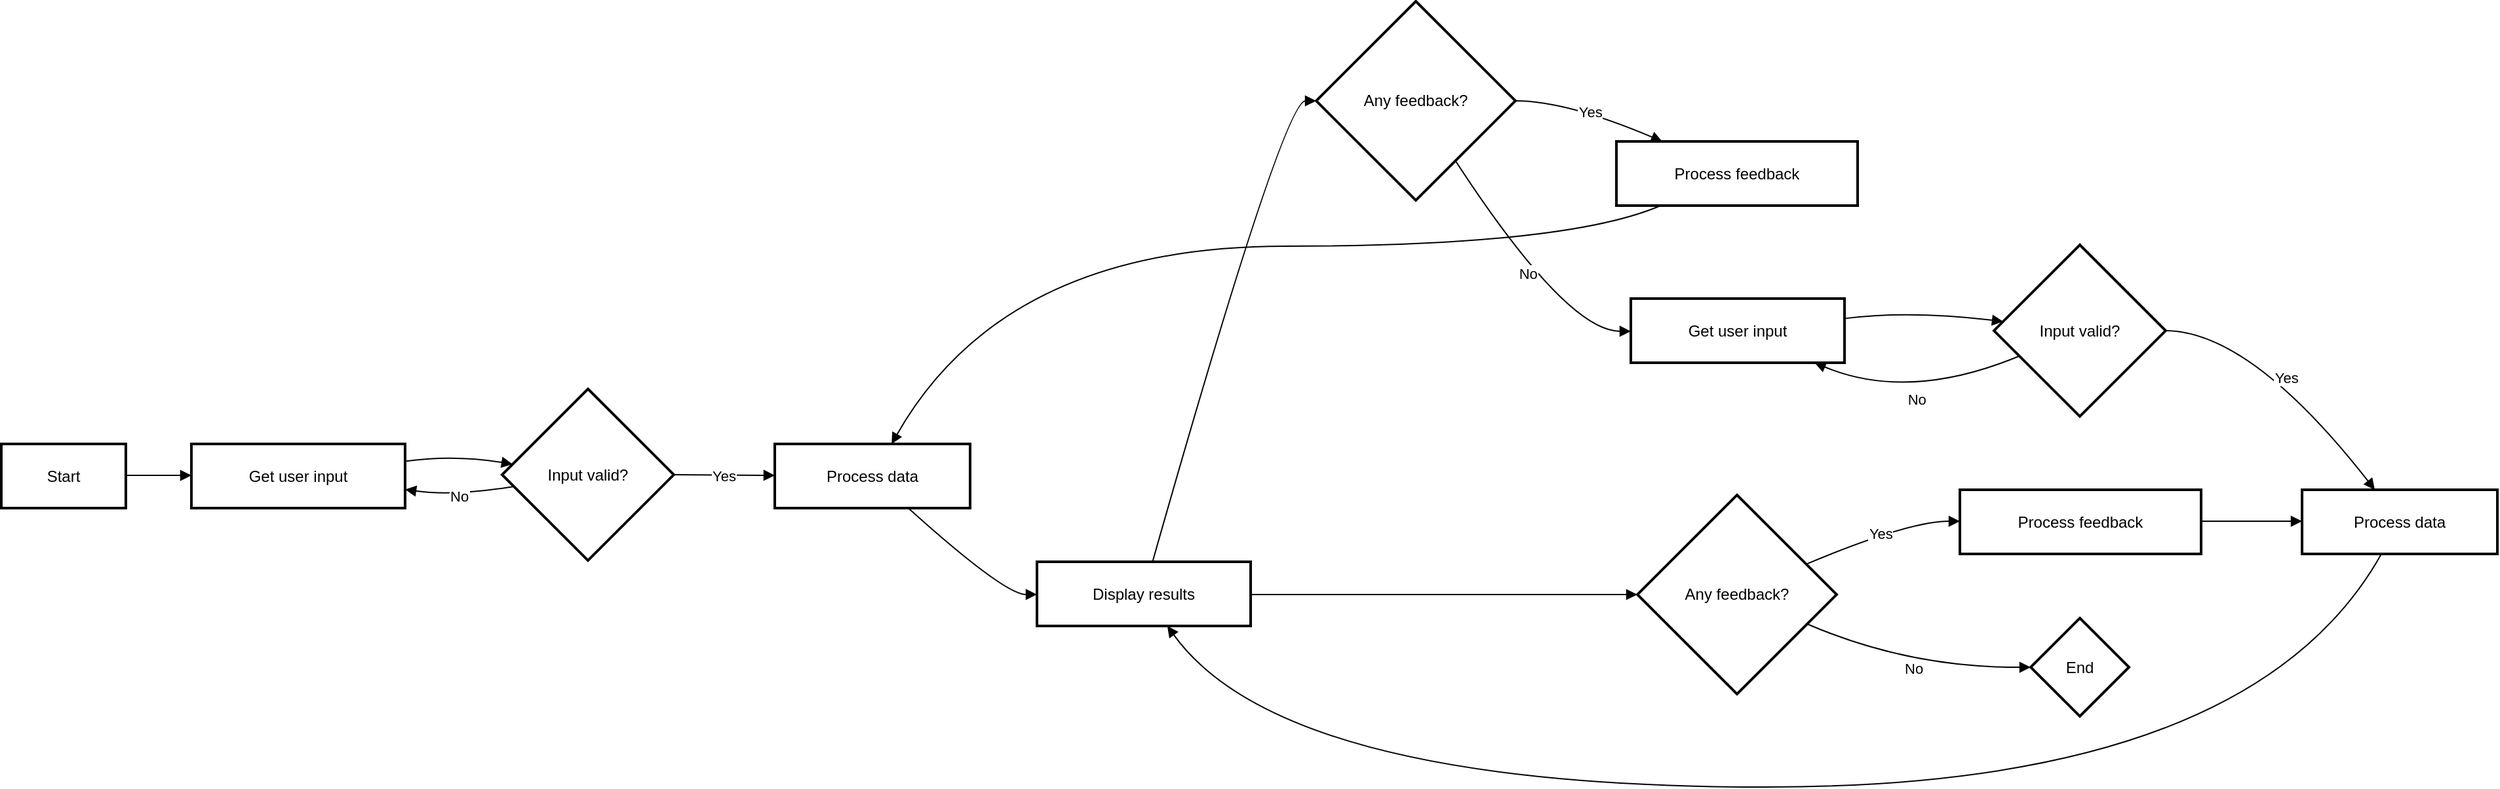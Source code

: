 <mxfile version="24.7.14">
  <diagram name="Page-1" id="ma8u84As4GNfBqGpcYRG">
    <mxGraphModel>
      <root>
        <mxCell id="0" />
        <mxCell id="1" parent="0" />
        <mxCell id="2" value="Start" style="whiteSpace=wrap;strokeWidth=2;" vertex="1" parent="1">
          <mxGeometry x="8" y="346" width="95" height="49" as="geometry" />
        </mxCell>
        <mxCell id="3" value="Get user input" style="whiteSpace=wrap;strokeWidth=2;" vertex="1" parent="1">
          <mxGeometry x="153" y="346" width="163" height="49" as="geometry" />
        </mxCell>
        <mxCell id="4" value="Input valid?" style="rhombus;strokeWidth=2;whiteSpace=wrap;" vertex="1" parent="1">
          <mxGeometry x="390" y="304" width="131" height="131" as="geometry" />
        </mxCell>
        <mxCell id="5" value="Process data" style="whiteSpace=wrap;strokeWidth=2;" vertex="1" parent="1">
          <mxGeometry x="598" y="346" width="149" height="49" as="geometry" />
        </mxCell>
        <mxCell id="6" value="Display results" style="whiteSpace=wrap;strokeWidth=2;" vertex="1" parent="1">
          <mxGeometry x="798" y="436" width="163" height="49" as="geometry" />
        </mxCell>
        <mxCell id="7" value="Any feedback?" style="rhombus;strokeWidth=2;whiteSpace=wrap;" vertex="1" parent="1">
          <mxGeometry x="1011" y="8" width="152" height="152" as="geometry" />
        </mxCell>
        <mxCell id="8" value="Process feedback" style="whiteSpace=wrap;strokeWidth=2;" vertex="1" parent="1">
          <mxGeometry x="1240" y="115" width="184" height="49" as="geometry" />
        </mxCell>
        <mxCell id="9" value="Get user input" style="whiteSpace=wrap;strokeWidth=2;" vertex="1" parent="1">
          <mxGeometry x="1251" y="235" width="163" height="49" as="geometry" />
        </mxCell>
        <mxCell id="10" value="Input valid?" style="rhombus;strokeWidth=2;whiteSpace=wrap;" vertex="1" parent="1">
          <mxGeometry x="1528" y="194" width="131" height="131" as="geometry" />
        </mxCell>
        <mxCell id="11" value="Process data" style="whiteSpace=wrap;strokeWidth=2;" vertex="1" parent="1">
          <mxGeometry x="1763" y="381" width="149" height="49" as="geometry" />
        </mxCell>
        <mxCell id="12" value="Any feedback?" style="rhombus;strokeWidth=2;whiteSpace=wrap;" vertex="1" parent="1">
          <mxGeometry x="1256" y="385" width="152" height="152" as="geometry" />
        </mxCell>
        <mxCell id="13" value="Process feedback" style="whiteSpace=wrap;strokeWidth=2;" vertex="1" parent="1">
          <mxGeometry x="1502" y="381" width="184" height="49" as="geometry" />
        </mxCell>
        <mxCell id="14" value="End" style="rhombus;strokeWidth=2;whiteSpace=wrap;" vertex="1" parent="1">
          <mxGeometry x="1556" y="479" width="75" height="75" as="geometry" />
        </mxCell>
        <mxCell id="15" value="" style="curved=1;startArrow=none;endArrow=block;exitX=1;exitY=0.49;entryX=0;entryY=0.49;" edge="1" parent="1" source="2" target="3">
          <mxGeometry relative="1" as="geometry">
            <Array as="points" />
          </mxGeometry>
        </mxCell>
        <mxCell id="16" value="" style="curved=1;startArrow=none;endArrow=block;exitX=1;exitY=0.27;entryX=0;entryY=0.43;" edge="1" parent="1" source="3" target="4">
          <mxGeometry relative="1" as="geometry">
            <Array as="points">
              <mxPoint x="353" y="354" />
            </Array>
          </mxGeometry>
        </mxCell>
        <mxCell id="17" value="No" style="curved=1;startArrow=none;endArrow=block;exitX=0;exitY=0.58;entryX=1;entryY=0.71;" edge="1" parent="1" source="4" target="3">
          <mxGeometry relative="1" as="geometry">
            <Array as="points">
              <mxPoint x="353" y="386" />
            </Array>
          </mxGeometry>
        </mxCell>
        <mxCell id="18" value="Yes" style="curved=1;startArrow=none;endArrow=block;exitX=1;exitY=0.5;entryX=0;entryY=0.49;" edge="1" parent="1" source="4" target="5">
          <mxGeometry relative="1" as="geometry">
            <Array as="points" />
          </mxGeometry>
        </mxCell>
        <mxCell id="19" value="" style="curved=1;startArrow=none;endArrow=block;exitX=0.68;exitY=0.99;entryX=0;entryY=0.51;" edge="1" parent="1" source="5" target="6">
          <mxGeometry relative="1" as="geometry">
            <Array as="points">
              <mxPoint x="773" y="461" />
            </Array>
          </mxGeometry>
        </mxCell>
        <mxCell id="20" value="" style="curved=1;startArrow=none;endArrow=block;exitX=0.54;exitY=0.01;entryX=0;entryY=0.5;" edge="1" parent="1" source="6" target="7">
          <mxGeometry relative="1" as="geometry">
            <Array as="points">
              <mxPoint x="986" y="84" />
            </Array>
          </mxGeometry>
        </mxCell>
        <mxCell id="21" value="Yes" style="curved=1;startArrow=none;endArrow=block;exitX=1;exitY=0.5;entryX=0.19;entryY=0;" edge="1" parent="1" source="7" target="8">
          <mxGeometry relative="1" as="geometry">
            <Array as="points">
              <mxPoint x="1202" y="84" />
            </Array>
          </mxGeometry>
        </mxCell>
        <mxCell id="22" value="" style="curved=1;startArrow=none;endArrow=block;exitX=0.19;exitY=0.99;entryX=0.6;entryY=-0.01;" edge="1" parent="1" source="8" target="5">
          <mxGeometry relative="1" as="geometry">
            <Array as="points">
              <mxPoint x="1202" y="195" />
              <mxPoint x="773" y="195" />
            </Array>
          </mxGeometry>
        </mxCell>
        <mxCell id="23" value="No" style="curved=1;startArrow=none;endArrow=block;exitX=0.83;exitY=1;entryX=0;entryY=0.51;" edge="1" parent="1" source="7" target="9">
          <mxGeometry relative="1" as="geometry">
            <Array as="points">
              <mxPoint x="1202" y="260" />
            </Array>
          </mxGeometry>
        </mxCell>
        <mxCell id="24" value="" style="curved=1;startArrow=none;endArrow=block;exitX=1;exitY=0.31;entryX=0;entryY=0.44;" edge="1" parent="1" source="9" target="10">
          <mxGeometry relative="1" as="geometry">
            <Array as="points">
              <mxPoint x="1463" y="244" />
            </Array>
          </mxGeometry>
        </mxCell>
        <mxCell id="25" value="No" style="curved=1;startArrow=none;endArrow=block;exitX=0;exitY=0.71;entryX=0.86;entryY=1;" edge="1" parent="1" source="10" target="9">
          <mxGeometry relative="1" as="geometry">
            <Array as="points">
              <mxPoint x="1463" y="314" />
            </Array>
          </mxGeometry>
        </mxCell>
        <mxCell id="26" value="Yes" style="curved=1;startArrow=none;endArrow=block;exitX=1;exitY=0.5;entryX=0.37;entryY=-0.01;" edge="1" parent="1" source="10" target="11">
          <mxGeometry relative="1" as="geometry">
            <Array as="points">
              <mxPoint x="1724" y="260" />
            </Array>
          </mxGeometry>
        </mxCell>
        <mxCell id="27" value="" style="curved=1;startArrow=none;endArrow=block;exitX=0.41;exitY=0.98;entryX=0.61;entryY=1;" edge="1" parent="1" source="11" target="6">
          <mxGeometry relative="1" as="geometry">
            <Array as="points">
              <mxPoint x="1724" y="608" />
              <mxPoint x="986" y="608" />
            </Array>
          </mxGeometry>
        </mxCell>
        <mxCell id="28" value="" style="curved=1;startArrow=none;endArrow=block;exitX=1;exitY=0.51;entryX=0;entryY=0.5;" edge="1" parent="1" source="6" target="12">
          <mxGeometry relative="1" as="geometry">
            <Array as="points" />
          </mxGeometry>
        </mxCell>
        <mxCell id="29" value="Yes" style="curved=1;startArrow=none;endArrow=block;exitX=1;exitY=0.28;entryX=0;entryY=0.49;" edge="1" parent="1" source="12" target="13">
          <mxGeometry relative="1" as="geometry">
            <Array as="points">
              <mxPoint x="1463" y="405" />
            </Array>
          </mxGeometry>
        </mxCell>
        <mxCell id="30" value="" style="curved=1;startArrow=none;endArrow=block;exitX=1;exitY=0.49;entryX=0;entryY=0.49;" edge="1" parent="1" source="13" target="11">
          <mxGeometry relative="1" as="geometry">
            <Array as="points" />
          </mxGeometry>
        </mxCell>
        <mxCell id="31" value="No" style="curved=1;startArrow=none;endArrow=block;exitX=1;exitY=0.71;entryX=0;entryY=0.5;" edge="1" parent="1" source="12" target="14">
          <mxGeometry relative="1" as="geometry">
            <Array as="points">
              <mxPoint x="1463" y="517" />
            </Array>
          </mxGeometry>
        </mxCell>
      </root>
    </mxGraphModel>
  </diagram>
</mxfile>
